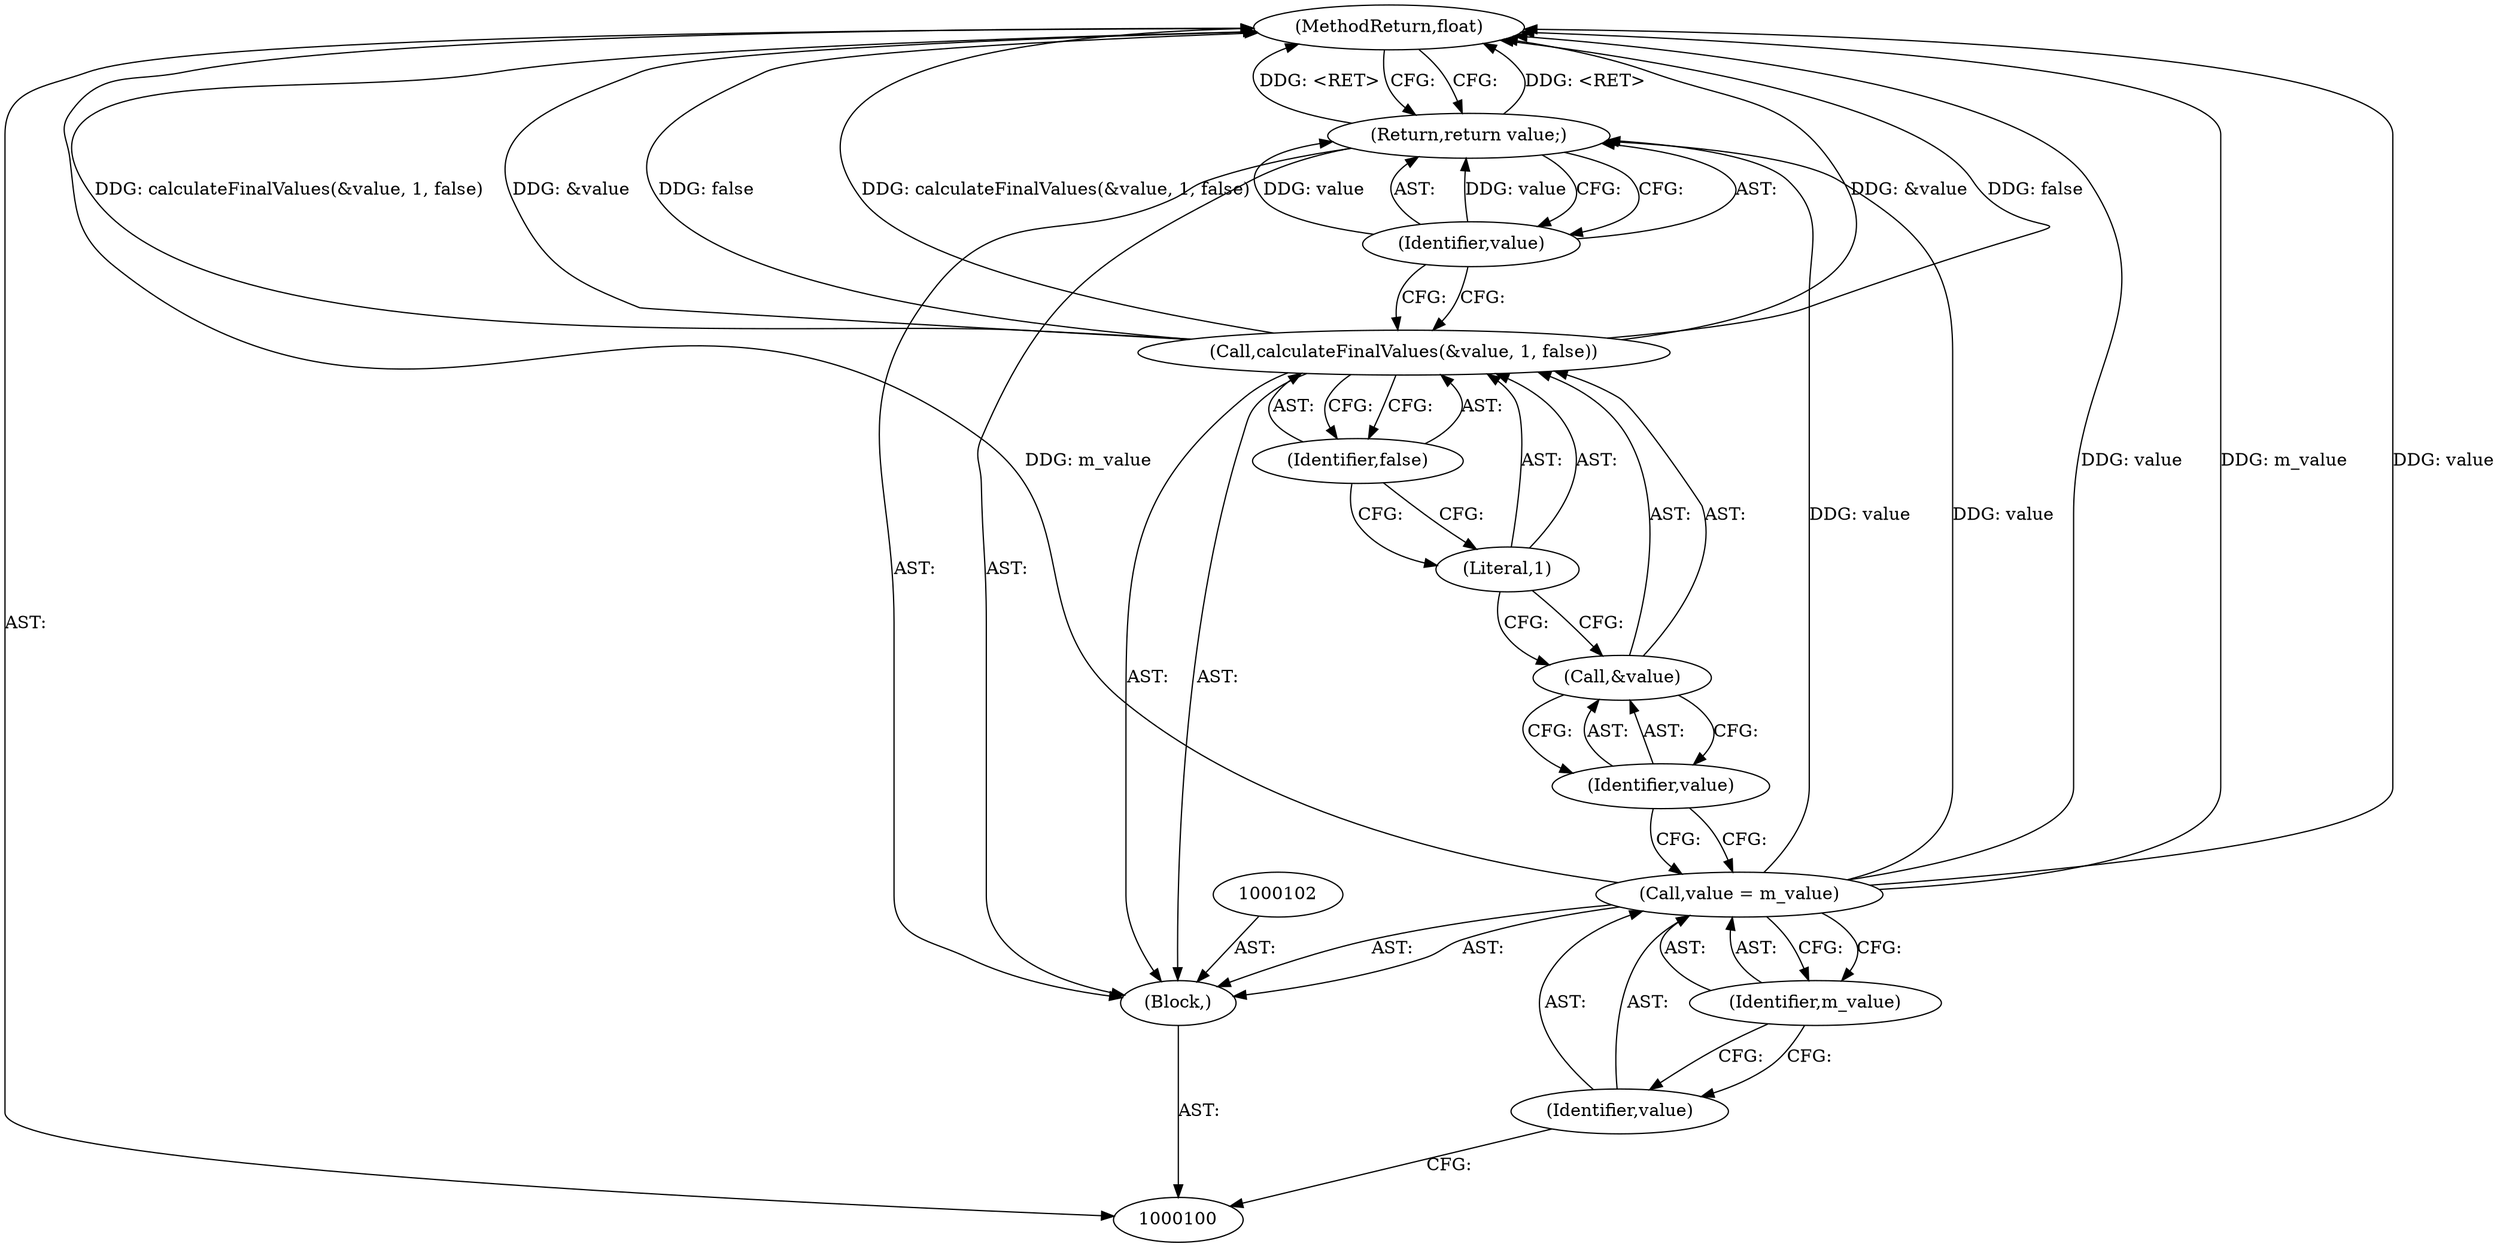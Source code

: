 digraph "0_Chrome_c391f54a210dd792f140650b886e92480d8eaf9e" {
"1000113" [label="(MethodReturn,float)"];
"1000101" [label="(Block,)"];
"1000103" [label="(Call,value = m_value)"];
"1000104" [label="(Identifier,value)"];
"1000105" [label="(Identifier,m_value)"];
"1000107" [label="(Call,&value)"];
"1000108" [label="(Identifier,value)"];
"1000109" [label="(Literal,1)"];
"1000110" [label="(Identifier,false)"];
"1000106" [label="(Call,calculateFinalValues(&value, 1, false))"];
"1000112" [label="(Identifier,value)"];
"1000111" [label="(Return,return value;)"];
"1000113" -> "1000100"  [label="AST: "];
"1000113" -> "1000111"  [label="CFG: "];
"1000111" -> "1000113"  [label="DDG: <RET>"];
"1000106" -> "1000113"  [label="DDG: &value"];
"1000106" -> "1000113"  [label="DDG: false"];
"1000106" -> "1000113"  [label="DDG: calculateFinalValues(&value, 1, false)"];
"1000103" -> "1000113"  [label="DDG: value"];
"1000103" -> "1000113"  [label="DDG: m_value"];
"1000101" -> "1000100"  [label="AST: "];
"1000102" -> "1000101"  [label="AST: "];
"1000103" -> "1000101"  [label="AST: "];
"1000106" -> "1000101"  [label="AST: "];
"1000111" -> "1000101"  [label="AST: "];
"1000103" -> "1000101"  [label="AST: "];
"1000103" -> "1000105"  [label="CFG: "];
"1000104" -> "1000103"  [label="AST: "];
"1000105" -> "1000103"  [label="AST: "];
"1000108" -> "1000103"  [label="CFG: "];
"1000103" -> "1000113"  [label="DDG: value"];
"1000103" -> "1000113"  [label="DDG: m_value"];
"1000103" -> "1000111"  [label="DDG: value"];
"1000104" -> "1000103"  [label="AST: "];
"1000104" -> "1000100"  [label="CFG: "];
"1000105" -> "1000104"  [label="CFG: "];
"1000105" -> "1000103"  [label="AST: "];
"1000105" -> "1000104"  [label="CFG: "];
"1000103" -> "1000105"  [label="CFG: "];
"1000107" -> "1000106"  [label="AST: "];
"1000107" -> "1000108"  [label="CFG: "];
"1000108" -> "1000107"  [label="AST: "];
"1000109" -> "1000107"  [label="CFG: "];
"1000108" -> "1000107"  [label="AST: "];
"1000108" -> "1000103"  [label="CFG: "];
"1000107" -> "1000108"  [label="CFG: "];
"1000109" -> "1000106"  [label="AST: "];
"1000109" -> "1000107"  [label="CFG: "];
"1000110" -> "1000109"  [label="CFG: "];
"1000110" -> "1000106"  [label="AST: "];
"1000110" -> "1000109"  [label="CFG: "];
"1000106" -> "1000110"  [label="CFG: "];
"1000106" -> "1000101"  [label="AST: "];
"1000106" -> "1000110"  [label="CFG: "];
"1000107" -> "1000106"  [label="AST: "];
"1000109" -> "1000106"  [label="AST: "];
"1000110" -> "1000106"  [label="AST: "];
"1000112" -> "1000106"  [label="CFG: "];
"1000106" -> "1000113"  [label="DDG: &value"];
"1000106" -> "1000113"  [label="DDG: false"];
"1000106" -> "1000113"  [label="DDG: calculateFinalValues(&value, 1, false)"];
"1000112" -> "1000111"  [label="AST: "];
"1000112" -> "1000106"  [label="CFG: "];
"1000111" -> "1000112"  [label="CFG: "];
"1000112" -> "1000111"  [label="DDG: value"];
"1000111" -> "1000101"  [label="AST: "];
"1000111" -> "1000112"  [label="CFG: "];
"1000112" -> "1000111"  [label="AST: "];
"1000113" -> "1000111"  [label="CFG: "];
"1000111" -> "1000113"  [label="DDG: <RET>"];
"1000112" -> "1000111"  [label="DDG: value"];
"1000103" -> "1000111"  [label="DDG: value"];
}
